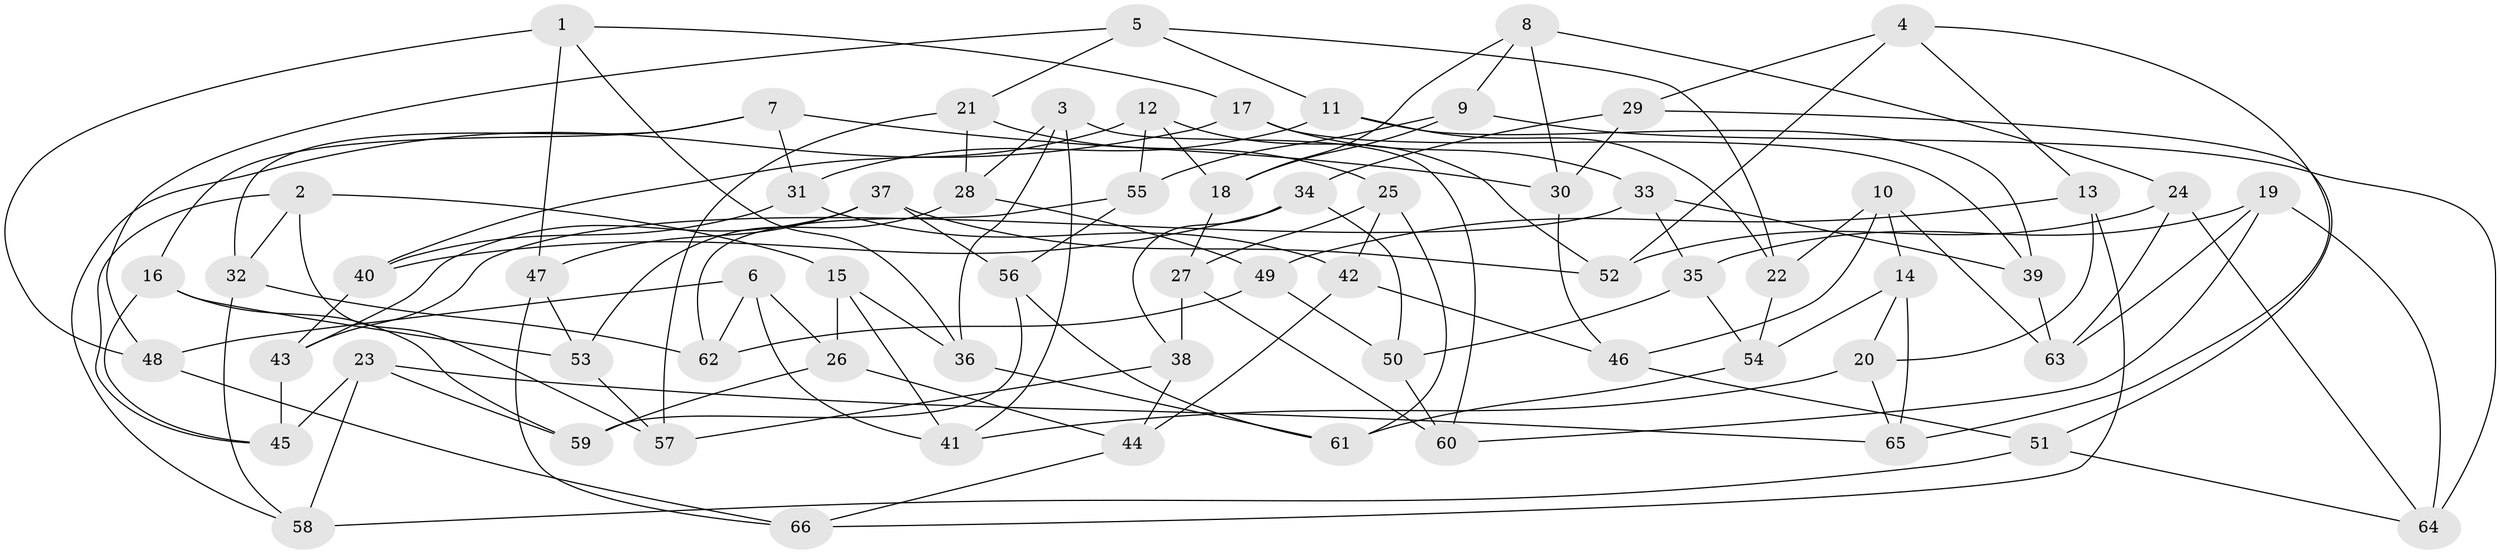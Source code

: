 // Generated by graph-tools (version 1.1) at 2025/59/03/09/25 04:59:24]
// undirected, 66 vertices, 132 edges
graph export_dot {
graph [start="1"]
  node [color=gray90,style=filled];
  1;
  2;
  3;
  4;
  5;
  6;
  7;
  8;
  9;
  10;
  11;
  12;
  13;
  14;
  15;
  16;
  17;
  18;
  19;
  20;
  21;
  22;
  23;
  24;
  25;
  26;
  27;
  28;
  29;
  30;
  31;
  32;
  33;
  34;
  35;
  36;
  37;
  38;
  39;
  40;
  41;
  42;
  43;
  44;
  45;
  46;
  47;
  48;
  49;
  50;
  51;
  52;
  53;
  54;
  55;
  56;
  57;
  58;
  59;
  60;
  61;
  62;
  63;
  64;
  65;
  66;
  1 -- 17;
  1 -- 48;
  1 -- 36;
  1 -- 47;
  2 -- 15;
  2 -- 45;
  2 -- 57;
  2 -- 32;
  3 -- 28;
  3 -- 60;
  3 -- 36;
  3 -- 41;
  4 -- 65;
  4 -- 52;
  4 -- 29;
  4 -- 13;
  5 -- 48;
  5 -- 21;
  5 -- 11;
  5 -- 22;
  6 -- 41;
  6 -- 48;
  6 -- 26;
  6 -- 62;
  7 -- 31;
  7 -- 16;
  7 -- 32;
  7 -- 30;
  8 -- 24;
  8 -- 18;
  8 -- 9;
  8 -- 30;
  9 -- 55;
  9 -- 64;
  9 -- 18;
  10 -- 14;
  10 -- 22;
  10 -- 63;
  10 -- 46;
  11 -- 31;
  11 -- 22;
  11 -- 39;
  12 -- 18;
  12 -- 55;
  12 -- 52;
  12 -- 40;
  13 -- 49;
  13 -- 20;
  13 -- 66;
  14 -- 20;
  14 -- 65;
  14 -- 54;
  15 -- 36;
  15 -- 41;
  15 -- 26;
  16 -- 53;
  16 -- 59;
  16 -- 45;
  17 -- 39;
  17 -- 58;
  17 -- 33;
  18 -- 27;
  19 -- 35;
  19 -- 64;
  19 -- 60;
  19 -- 63;
  20 -- 41;
  20 -- 65;
  21 -- 25;
  21 -- 57;
  21 -- 28;
  22 -- 54;
  23 -- 58;
  23 -- 65;
  23 -- 45;
  23 -- 59;
  24 -- 52;
  24 -- 64;
  24 -- 63;
  25 -- 42;
  25 -- 27;
  25 -- 61;
  26 -- 44;
  26 -- 59;
  27 -- 38;
  27 -- 60;
  28 -- 49;
  28 -- 53;
  29 -- 34;
  29 -- 30;
  29 -- 51;
  30 -- 46;
  31 -- 40;
  31 -- 42;
  32 -- 58;
  32 -- 62;
  33 -- 39;
  33 -- 43;
  33 -- 35;
  34 -- 50;
  34 -- 38;
  34 -- 40;
  35 -- 54;
  35 -- 50;
  36 -- 61;
  37 -- 47;
  37 -- 43;
  37 -- 52;
  37 -- 56;
  38 -- 57;
  38 -- 44;
  39 -- 63;
  40 -- 43;
  42 -- 44;
  42 -- 46;
  43 -- 45;
  44 -- 66;
  46 -- 51;
  47 -- 53;
  47 -- 66;
  48 -- 66;
  49 -- 50;
  49 -- 62;
  50 -- 60;
  51 -- 58;
  51 -- 64;
  53 -- 57;
  54 -- 61;
  55 -- 56;
  55 -- 62;
  56 -- 61;
  56 -- 59;
}
